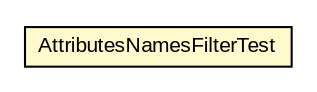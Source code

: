 #!/usr/local/bin/dot
#
# Class diagram 
# Generated by UMLGraph version R5_6-24-gf6e263 (http://www.umlgraph.org/)
#

digraph G {
	edge [fontname="arial",fontsize=10,labelfontname="arial",labelfontsize=10];
	node [fontname="arial",fontsize=10,shape=plaintext];
	nodesep=0.25;
	ranksep=0.5;
	// nl.mineleni.cbsviewer.servlet.wms.AttributesNamesFilterTest
	c595 [label=<<table title="nl.mineleni.cbsviewer.servlet.wms.AttributesNamesFilterTest" border="0" cellborder="1" cellspacing="0" cellpadding="2" port="p" bgcolor="lemonChiffon" href="./AttributesNamesFilterTest.html">
		<tr><td><table border="0" cellspacing="0" cellpadding="1">
<tr><td align="center" balign="center"> AttributesNamesFilterTest </td></tr>
		</table></td></tr>
		</table>>, URL="./AttributesNamesFilterTest.html", fontname="arial", fontcolor="black", fontsize=10.0];
}

